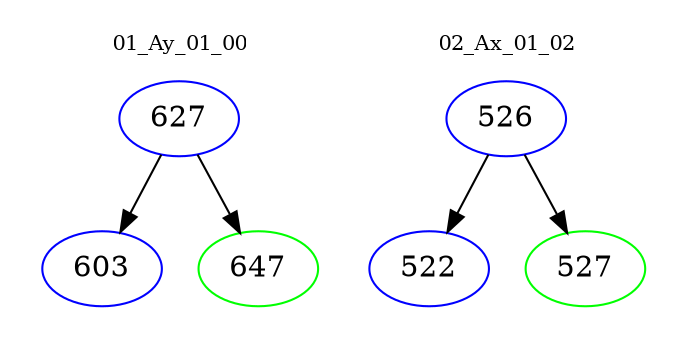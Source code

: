 digraph{
subgraph cluster_0 {
color = white
label = "01_Ay_01_00";
fontsize=10;
T0_627 [label="627", color="blue"]
T0_627 -> T0_603 [color="black"]
T0_603 [label="603", color="blue"]
T0_627 -> T0_647 [color="black"]
T0_647 [label="647", color="green"]
}
subgraph cluster_1 {
color = white
label = "02_Ax_01_02";
fontsize=10;
T1_526 [label="526", color="blue"]
T1_526 -> T1_522 [color="black"]
T1_522 [label="522", color="blue"]
T1_526 -> T1_527 [color="black"]
T1_527 [label="527", color="green"]
}
}

